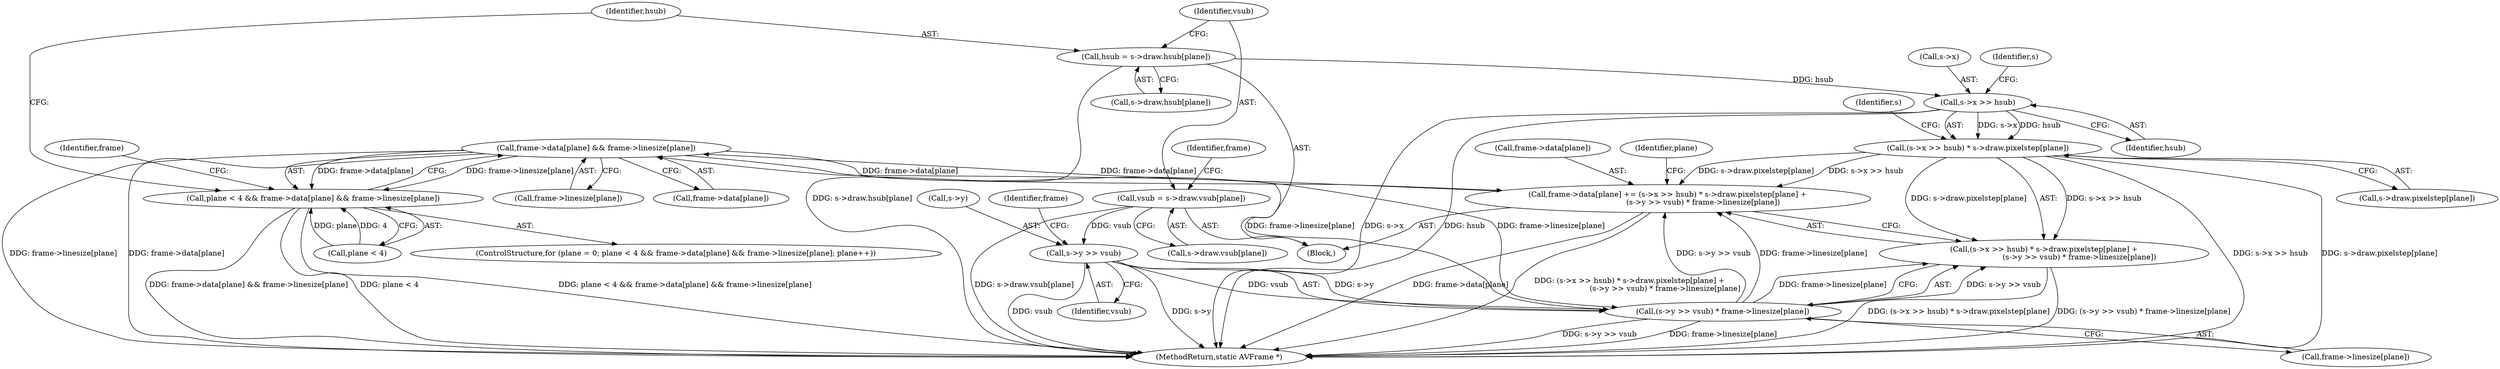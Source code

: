 digraph "0_FFmpeg_e43a0a232dbf6d3c161823c2e07c52e76227a1bc_8@array" {
"1000166" [label="(Call,frame->data[plane] && frame->linesize[plane])"];
"1000200" [label="(Call,frame->data[plane] += (s->x >> hsub) * s->draw.pixelstep[plane] +\n                              (s->y >> vsub) * frame->linesize[plane])"];
"1000207" [label="(Call,(s->x >> hsub) * s->draw.pixelstep[plane])"];
"1000208" [label="(Call,s->x >> hsub)"];
"1000181" [label="(Call,hsub = s->draw.hsub[plane])"];
"1000220" [label="(Call,(s->y >> vsub) * frame->linesize[plane])"];
"1000221" [label="(Call,s->y >> vsub)"];
"1000191" [label="(Call,vsub = s->draw.vsub[plane])"];
"1000166" [label="(Call,frame->data[plane] && frame->linesize[plane])"];
"1000162" [label="(Call,plane < 4 && frame->data[plane] && frame->linesize[plane])"];
"1000206" [label="(Call,(s->x >> hsub) * s->draw.pixelstep[plane] +\n                              (s->y >> vsub) * frame->linesize[plane])"];
"1000226" [label="(Call,frame->linesize[plane])"];
"1000167" [label="(Call,frame->data[plane])"];
"1000183" [label="(Call,s->draw.hsub[plane])"];
"1000179" [label="(Block,)"];
"1000213" [label="(Call,s->draw.pixelstep[plane])"];
"1000233" [label="(MethodReturn,static AVFrame *)"];
"1000223" [label="(Identifier,s)"];
"1000221" [label="(Call,s->y >> vsub)"];
"1000203" [label="(Identifier,frame)"];
"1000172" [label="(Call,frame->linesize[plane])"];
"1000201" [label="(Call,frame->data[plane])"];
"1000191" [label="(Call,vsub = s->draw.vsub[plane])"];
"1000163" [label="(Call,plane < 4)"];
"1000220" [label="(Call,(s->y >> vsub) * frame->linesize[plane])"];
"1000162" [label="(Call,plane < 4 && frame->data[plane] && frame->linesize[plane])"];
"1000181" [label="(Call,hsub = s->draw.hsub[plane])"];
"1000166" [label="(Call,frame->data[plane] && frame->linesize[plane])"];
"1000206" [label="(Call,(s->x >> hsub) * s->draw.pixelstep[plane] +\n                              (s->y >> vsub) * frame->linesize[plane])"];
"1000222" [label="(Call,s->y)"];
"1000158" [label="(ControlStructure,for (plane = 0; plane < 4 && frame->data[plane] && frame->linesize[plane]; plane++))"];
"1000209" [label="(Call,s->x)"];
"1000212" [label="(Identifier,hsub)"];
"1000200" [label="(Call,frame->data[plane] += (s->x >> hsub) * s->draw.pixelstep[plane] +\n                              (s->y >> vsub) * frame->linesize[plane])"];
"1000192" [label="(Identifier,vsub)"];
"1000225" [label="(Identifier,vsub)"];
"1000228" [label="(Identifier,frame)"];
"1000178" [label="(Identifier,plane)"];
"1000232" [label="(Identifier,frame)"];
"1000208" [label="(Call,s->x >> hsub)"];
"1000207" [label="(Call,(s->x >> hsub) * s->draw.pixelstep[plane])"];
"1000193" [label="(Call,s->draw.vsub[plane])"];
"1000182" [label="(Identifier,hsub)"];
"1000216" [label="(Identifier,s)"];
"1000166" -> "1000162"  [label="AST: "];
"1000166" -> "1000167"  [label="CFG: "];
"1000166" -> "1000172"  [label="CFG: "];
"1000167" -> "1000166"  [label="AST: "];
"1000172" -> "1000166"  [label="AST: "];
"1000162" -> "1000166"  [label="CFG: "];
"1000166" -> "1000233"  [label="DDG: frame->linesize[plane]"];
"1000166" -> "1000233"  [label="DDG: frame->data[plane]"];
"1000166" -> "1000162"  [label="DDG: frame->data[plane]"];
"1000166" -> "1000162"  [label="DDG: frame->linesize[plane]"];
"1000200" -> "1000166"  [label="DDG: frame->data[plane]"];
"1000220" -> "1000166"  [label="DDG: frame->linesize[plane]"];
"1000166" -> "1000200"  [label="DDG: frame->data[plane]"];
"1000166" -> "1000220"  [label="DDG: frame->linesize[plane]"];
"1000200" -> "1000179"  [label="AST: "];
"1000200" -> "1000206"  [label="CFG: "];
"1000201" -> "1000200"  [label="AST: "];
"1000206" -> "1000200"  [label="AST: "];
"1000178" -> "1000200"  [label="CFG: "];
"1000200" -> "1000233"  [label="DDG: frame->data[plane]"];
"1000200" -> "1000233"  [label="DDG: (s->x >> hsub) * s->draw.pixelstep[plane] +\n                              (s->y >> vsub) * frame->linesize[plane]"];
"1000207" -> "1000200"  [label="DDG: s->x >> hsub"];
"1000207" -> "1000200"  [label="DDG: s->draw.pixelstep[plane]"];
"1000220" -> "1000200"  [label="DDG: s->y >> vsub"];
"1000220" -> "1000200"  [label="DDG: frame->linesize[plane]"];
"1000207" -> "1000206"  [label="AST: "];
"1000207" -> "1000213"  [label="CFG: "];
"1000208" -> "1000207"  [label="AST: "];
"1000213" -> "1000207"  [label="AST: "];
"1000223" -> "1000207"  [label="CFG: "];
"1000207" -> "1000233"  [label="DDG: s->x >> hsub"];
"1000207" -> "1000233"  [label="DDG: s->draw.pixelstep[plane]"];
"1000207" -> "1000206"  [label="DDG: s->x >> hsub"];
"1000207" -> "1000206"  [label="DDG: s->draw.pixelstep[plane]"];
"1000208" -> "1000207"  [label="DDG: s->x"];
"1000208" -> "1000207"  [label="DDG: hsub"];
"1000208" -> "1000212"  [label="CFG: "];
"1000209" -> "1000208"  [label="AST: "];
"1000212" -> "1000208"  [label="AST: "];
"1000216" -> "1000208"  [label="CFG: "];
"1000208" -> "1000233"  [label="DDG: s->x"];
"1000208" -> "1000233"  [label="DDG: hsub"];
"1000181" -> "1000208"  [label="DDG: hsub"];
"1000181" -> "1000179"  [label="AST: "];
"1000181" -> "1000183"  [label="CFG: "];
"1000182" -> "1000181"  [label="AST: "];
"1000183" -> "1000181"  [label="AST: "];
"1000192" -> "1000181"  [label="CFG: "];
"1000181" -> "1000233"  [label="DDG: s->draw.hsub[plane]"];
"1000220" -> "1000206"  [label="AST: "];
"1000220" -> "1000226"  [label="CFG: "];
"1000221" -> "1000220"  [label="AST: "];
"1000226" -> "1000220"  [label="AST: "];
"1000206" -> "1000220"  [label="CFG: "];
"1000220" -> "1000233"  [label="DDG: frame->linesize[plane]"];
"1000220" -> "1000233"  [label="DDG: s->y >> vsub"];
"1000220" -> "1000206"  [label="DDG: s->y >> vsub"];
"1000220" -> "1000206"  [label="DDG: frame->linesize[plane]"];
"1000221" -> "1000220"  [label="DDG: s->y"];
"1000221" -> "1000220"  [label="DDG: vsub"];
"1000221" -> "1000225"  [label="CFG: "];
"1000222" -> "1000221"  [label="AST: "];
"1000225" -> "1000221"  [label="AST: "];
"1000228" -> "1000221"  [label="CFG: "];
"1000221" -> "1000233"  [label="DDG: vsub"];
"1000221" -> "1000233"  [label="DDG: s->y"];
"1000191" -> "1000221"  [label="DDG: vsub"];
"1000191" -> "1000179"  [label="AST: "];
"1000191" -> "1000193"  [label="CFG: "];
"1000192" -> "1000191"  [label="AST: "];
"1000193" -> "1000191"  [label="AST: "];
"1000203" -> "1000191"  [label="CFG: "];
"1000191" -> "1000233"  [label="DDG: s->draw.vsub[plane]"];
"1000162" -> "1000158"  [label="AST: "];
"1000162" -> "1000163"  [label="CFG: "];
"1000163" -> "1000162"  [label="AST: "];
"1000182" -> "1000162"  [label="CFG: "];
"1000232" -> "1000162"  [label="CFG: "];
"1000162" -> "1000233"  [label="DDG: frame->data[plane] && frame->linesize[plane]"];
"1000162" -> "1000233"  [label="DDG: plane < 4"];
"1000162" -> "1000233"  [label="DDG: plane < 4 && frame->data[plane] && frame->linesize[plane]"];
"1000163" -> "1000162"  [label="DDG: plane"];
"1000163" -> "1000162"  [label="DDG: 4"];
"1000206" -> "1000233"  [label="DDG: (s->x >> hsub) * s->draw.pixelstep[plane]"];
"1000206" -> "1000233"  [label="DDG: (s->y >> vsub) * frame->linesize[plane]"];
}
